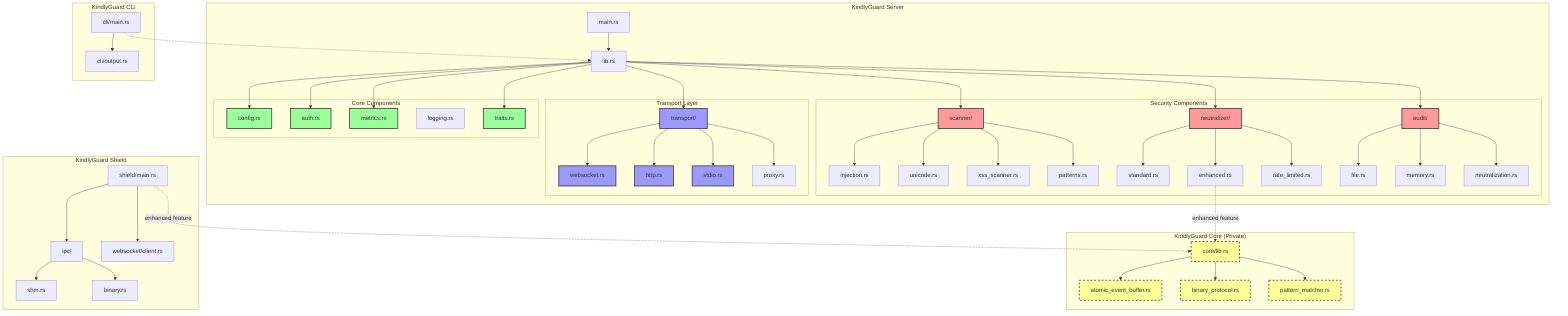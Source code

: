 graph TD
    subgraph "KindlyGuard Server"
        SERVER[main.rs]
        LIB[lib.rs]
        
        subgraph "Security Components"
            SCANNER[scanner/]
            SCANNER --> INJECTION[injection.rs]
            SCANNER --> UNICODE[unicode.rs]
            SCANNER --> XSS[xss_scanner.rs]
            SCANNER --> PATTERNS[patterns.rs]
            
            NEUTRALIZER[neutralizer/]
            NEUTRALIZER --> STANDARD[standard.rs]
            NEUTRALIZER --> ENHANCED[enhanced.rs]
            NEUTRALIZER --> RATE_LIMITED[rate_limited.rs]
            
            AUDIT[audit/]
            AUDIT --> FILE_AUDIT[file.rs]
            AUDIT --> MEMORY_AUDIT[memory.rs]
            AUDIT --> NEUTRALIZATION[neutralization.rs]
        end
        
        subgraph "Transport Layer"
            TRANSPORT[transport/]
            TRANSPORT --> WS[websocket.rs]
            TRANSPORT --> HTTP[http.rs]
            TRANSPORT --> STDIO[stdio.rs]
            TRANSPORT --> PROXY[proxy.rs]
        end
        
        subgraph "Core Components"
            CONFIG[config.rs]
            AUTH[auth.rs]
            METRICS[metrics.rs]
            LOGGING[logging.rs]
            TRAITS[traits.rs]
        end
        
        SERVER --> LIB
        LIB --> SCANNER
        LIB --> NEUTRALIZER
        LIB --> AUDIT
        LIB --> TRANSPORT
        LIB --> CONFIG
        LIB --> AUTH
        LIB --> METRICS
        LIB --> TRAITS
    end
    
    subgraph "KindlyGuard CLI"
        CLI_MAIN[cli/main.rs]
        CLI_OUTPUT[cli/output.rs]
        CLI_MAIN --> CLI_OUTPUT
        CLI_MAIN -.-> LIB
    end
    
    subgraph "KindlyGuard Shield"
        SHIELD_MAIN[shield/main.rs]
        IPC[ipc/]
        IPC --> SHM[shm.rs]
        IPC --> BINARY[binary.rs]
        SHIELD_MAIN --> IPC
        SHIELD_MAIN --> WS_CLIENT[websocket/client.rs]
    end
    
    subgraph "KindlyGuard Core (Private)"
        CORE_LIB[core/lib.rs]
        EVENT_BUFFER[atomic_event_buffer.rs]
        BINARY_PROTO[binary_protocol.rs]
        PATTERN_MATCHER[pattern_matcher.rs]
        CORE_LIB --> EVENT_BUFFER
        CORE_LIB --> BINARY_PROTO
        CORE_LIB --> PATTERN_MATCHER
    end
    
    %% Optional dependencies
    ENHANCED -.->|enhanced feature| CORE_LIB
    SHIELD_MAIN -.->|enhanced feature| CORE_LIB
    
    %% Styling
    classDef security fill:#f99,stroke:#333,stroke-width:2px
    classDef transport fill:#99f,stroke:#333,stroke-width:2px
    classDef core fill:#9f9,stroke:#333,stroke-width:2px
    classDef private fill:#ff9,stroke:#333,stroke-width:2px,stroke-dasharray: 5 5
    
    class SCANNER,NEUTRALIZER,AUDIT security
    class TRANSPORT,WS,HTTP,STDIO transport
    class CONFIG,AUTH,METRICS,TRAITS core
    class CORE_LIB,EVENT_BUFFER,BINARY_PROTO,PATTERN_MATCHER private